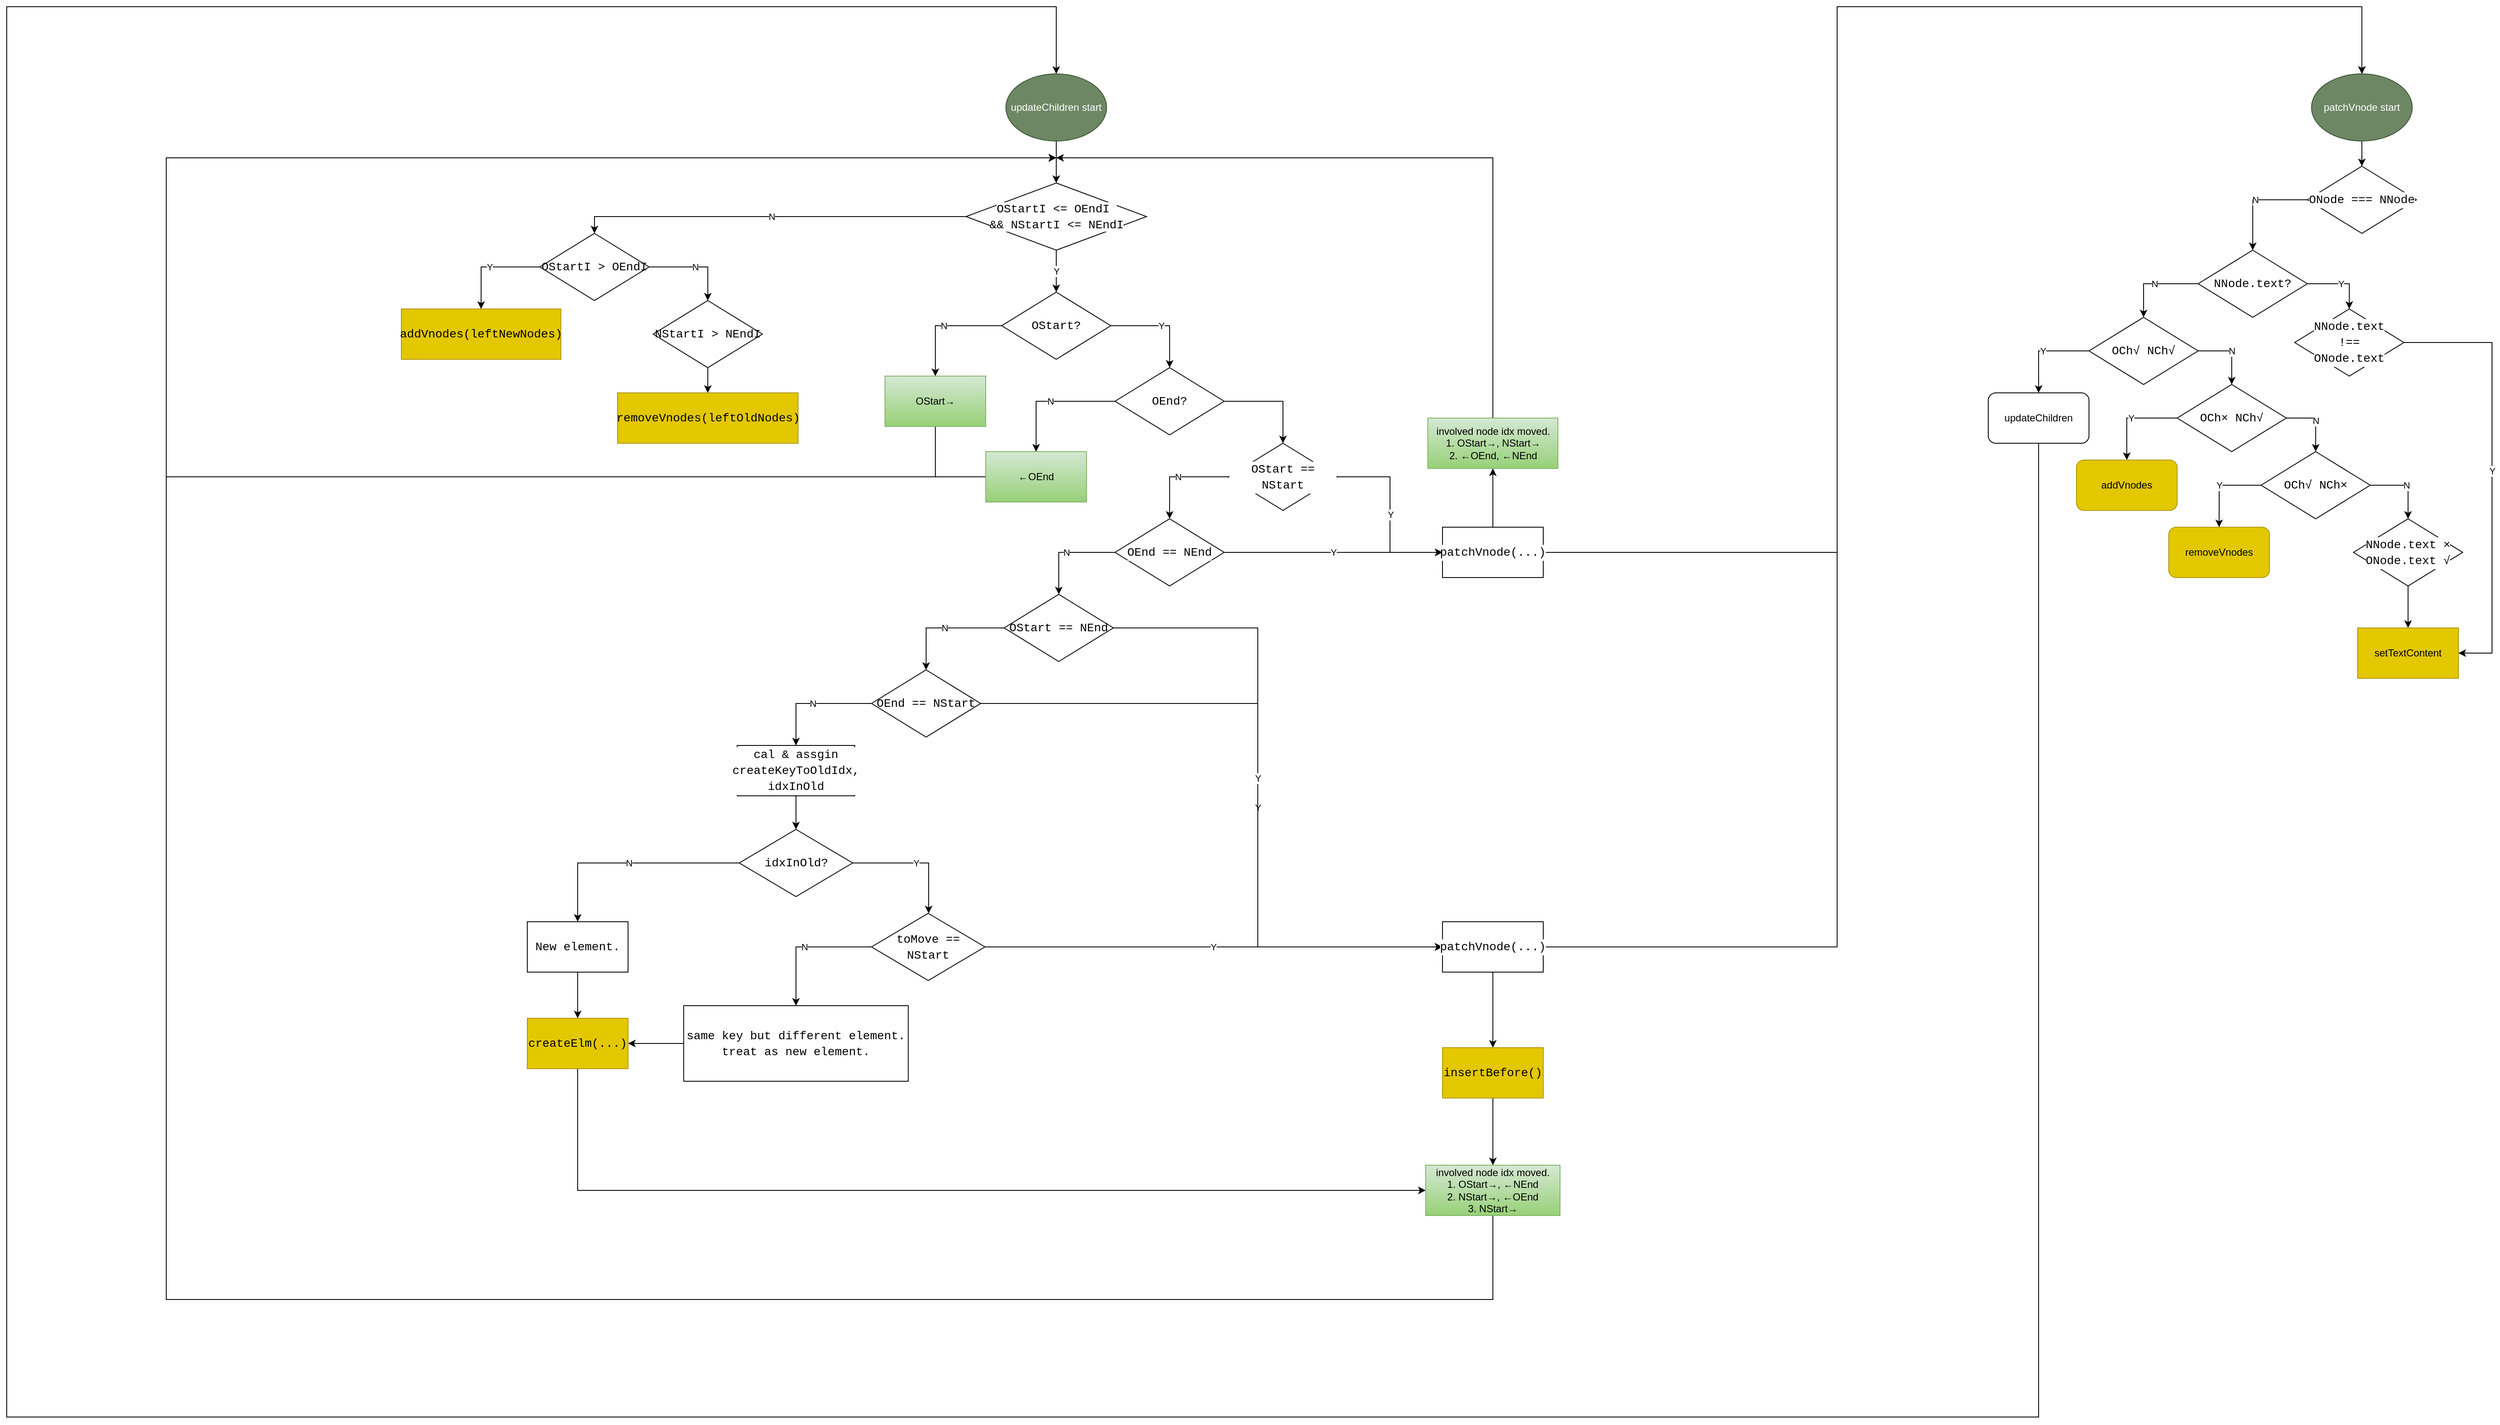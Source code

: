 <mxfile version="20.0.4" type="github" pages="3">
  <diagram id="C5RBs43oDa-KdzZeNtuy" name="Diff">
    <mxGraphModel dx="3546" dy="1178" grid="1" gridSize="10" guides="0" tooltips="1" connect="1" arrows="1" fold="1" page="1" pageScale="1" pageWidth="827" pageHeight="1169" math="0" shadow="0">
      <root>
        <mxCell id="WIyWlLk6GJQsqaUBKTNV-0" />
        <mxCell id="WIyWlLk6GJQsqaUBKTNV-1" parent="WIyWlLk6GJQsqaUBKTNV-0" />
        <mxCell id="gv2cUn-TJVEhlQLOBf1I-4" style="edgeStyle=orthogonalEdgeStyle;rounded=0;orthogonalLoop=1;jettySize=auto;html=1;entryX=0.5;entryY=0;entryDx=0;entryDy=0;fontColor=#000000;" parent="WIyWlLk6GJQsqaUBKTNV-1" source="gv2cUn-TJVEhlQLOBf1I-1" target="gv2cUn-TJVEhlQLOBf1I-3" edge="1">
          <mxGeometry relative="1" as="geometry" />
        </mxCell>
        <mxCell id="gv2cUn-TJVEhlQLOBf1I-1" value="updateChildren start" style="ellipse;whiteSpace=wrap;html=1;labelBorderColor=none;fillColor=#6d8764;strokeColor=#3A5431;fontColor=#ffffff;" parent="WIyWlLk6GJQsqaUBKTNV-1" vertex="1">
          <mxGeometry x="330" y="120" width="120" height="80" as="geometry" />
        </mxCell>
        <mxCell id="afDxlxrPL6SV1MimDMB3-63" value="N" style="edgeStyle=orthogonalEdgeStyle;rounded=0;orthogonalLoop=1;jettySize=auto;html=1;entryX=0.5;entryY=0;entryDx=0;entryDy=0;" parent="WIyWlLk6GJQsqaUBKTNV-1" source="gv2cUn-TJVEhlQLOBf1I-3" target="gv2cUn-TJVEhlQLOBf1I-115" edge="1">
          <mxGeometry relative="1" as="geometry" />
        </mxCell>
        <mxCell id="gv2cUn-TJVEhlQLOBf1I-3" value="&lt;div style=&quot;font-family: Consolas, &amp;quot;Courier New&amp;quot;, monospace; font-size: 14px; line-height: 19px;&quot;&gt;&lt;span style=&quot;background-color: rgb(255, 255, 255);&quot;&gt;OStartI &amp;lt;= OEndI&amp;nbsp;&lt;/span&gt;&lt;/div&gt;&lt;div style=&quot;font-family: Consolas, &amp;quot;Courier New&amp;quot;, monospace; font-size: 14px; line-height: 19px;&quot;&gt;&lt;span style=&quot;background-color: rgb(255, 255, 255);&quot;&gt;&amp;amp;&amp;amp; NStartI &amp;lt;= NEndI&lt;/span&gt;&lt;/div&gt;" style="rhombus;whiteSpace=wrap;html=1;" parent="WIyWlLk6GJQsqaUBKTNV-1" vertex="1">
          <mxGeometry x="282.5" y="250" width="215" height="80" as="geometry" />
        </mxCell>
        <mxCell id="gv2cUn-TJVEhlQLOBf1I-5" value="&lt;div style=&quot;font-family: Consolas, &amp;quot;Courier New&amp;quot;, monospace; font-size: 14px; line-height: 19px;&quot;&gt;&lt;span style=&quot;background-color: rgb(255, 255, 255);&quot;&gt;OStart?&lt;/span&gt;&lt;/div&gt;" style="rhombus;whiteSpace=wrap;html=1;labelBackgroundColor=#FFFFFF;fontColor=#000000;" parent="WIyWlLk6GJQsqaUBKTNV-1" vertex="1">
          <mxGeometry x="325" y="380" width="130" height="80" as="geometry" />
        </mxCell>
        <mxCell id="afDxlxrPL6SV1MimDMB3-74" style="edgeStyle=orthogonalEdgeStyle;rounded=0;orthogonalLoop=1;jettySize=auto;html=1;" parent="WIyWlLk6GJQsqaUBKTNV-1" source="gv2cUn-TJVEhlQLOBf1I-8" edge="1">
          <mxGeometry relative="1" as="geometry">
            <mxPoint x="390" y="220" as="targetPoint" />
            <Array as="points">
              <mxPoint x="246" y="600" />
              <mxPoint x="-670" y="600" />
              <mxPoint x="-670" y="220" />
            </Array>
          </mxGeometry>
        </mxCell>
        <mxCell id="gv2cUn-TJVEhlQLOBf1I-8" value="OStart→" style="whiteSpace=wrap;html=1;labelBackgroundColor=none;fillColor=#d5e8d4;gradientColor=#97d077;strokeColor=#82b366;" parent="WIyWlLk6GJQsqaUBKTNV-1" vertex="1">
          <mxGeometry x="186" y="480" width="120" height="60" as="geometry" />
        </mxCell>
        <mxCell id="gv2cUn-TJVEhlQLOBf1I-11" value="&lt;div style=&quot;font-family: Consolas, &amp;quot;Courier New&amp;quot;, monospace; font-size: 14px; line-height: 19px;&quot;&gt;&lt;span style=&quot;background-color: rgb(255, 255, 255);&quot;&gt;OEnd?&lt;/span&gt;&lt;/div&gt;" style="rhombus;whiteSpace=wrap;html=1;labelBackgroundColor=#FFFFFF;fontColor=#000000;" parent="WIyWlLk6GJQsqaUBKTNV-1" vertex="1">
          <mxGeometry x="460" y="470" width="130" height="80" as="geometry" />
        </mxCell>
        <mxCell id="gv2cUn-TJVEhlQLOBf1I-20" value="" style="endArrow=classic;html=1;rounded=0;fontColor=#000000;strokeColor=default;entryX=0.5;entryY=0;entryDx=0;entryDy=0;exitX=1;exitY=0.5;exitDx=0;exitDy=0;" parent="WIyWlLk6GJQsqaUBKTNV-1" source="gv2cUn-TJVEhlQLOBf1I-5" target="gv2cUn-TJVEhlQLOBf1I-11" edge="1">
          <mxGeometry relative="1" as="geometry">
            <mxPoint x="460" y="420" as="sourcePoint" />
            <mxPoint x="560" y="420" as="targetPoint" />
            <Array as="points">
              <mxPoint x="525" y="420" />
            </Array>
          </mxGeometry>
        </mxCell>
        <mxCell id="gv2cUn-TJVEhlQLOBf1I-21" value="Y" style="edgeLabel;resizable=0;html=1;align=center;verticalAlign=middle;labelBackgroundColor=#FFFFFF;fontColor=#000000;" parent="gv2cUn-TJVEhlQLOBf1I-20" connectable="0" vertex="1">
          <mxGeometry relative="1" as="geometry" />
        </mxCell>
        <mxCell id="gv2cUn-TJVEhlQLOBf1I-24" value="" style="endArrow=classic;html=1;rounded=0;fontColor=#000000;strokeColor=default;exitX=0;exitY=0.5;exitDx=0;exitDy=0;entryX=0.5;entryY=0;entryDx=0;entryDy=0;edgeStyle=orthogonalEdgeStyle;" parent="WIyWlLk6GJQsqaUBKTNV-1" source="gv2cUn-TJVEhlQLOBf1I-5" target="gv2cUn-TJVEhlQLOBf1I-8" edge="1">
          <mxGeometry relative="1" as="geometry">
            <mxPoint x="340" y="450" as="sourcePoint" />
            <mxPoint x="440" y="450" as="targetPoint" />
          </mxGeometry>
        </mxCell>
        <mxCell id="gv2cUn-TJVEhlQLOBf1I-25" value="N" style="edgeLabel;resizable=0;html=1;align=center;verticalAlign=middle;labelBackgroundColor=#FFFFFF;fontColor=#000000;" parent="gv2cUn-TJVEhlQLOBf1I-24" connectable="0" vertex="1">
          <mxGeometry relative="1" as="geometry" />
        </mxCell>
        <mxCell id="afDxlxrPL6SV1MimDMB3-75" style="edgeStyle=orthogonalEdgeStyle;rounded=0;orthogonalLoop=1;jettySize=auto;html=1;" parent="WIyWlLk6GJQsqaUBKTNV-1" source="gv2cUn-TJVEhlQLOBf1I-33" edge="1">
          <mxGeometry relative="1" as="geometry">
            <mxPoint x="390" y="220" as="targetPoint" />
            <Array as="points">
              <mxPoint x="-670" y="600" />
              <mxPoint x="-670" y="220" />
            </Array>
          </mxGeometry>
        </mxCell>
        <mxCell id="gv2cUn-TJVEhlQLOBf1I-33" value="←OEnd" style="whiteSpace=wrap;html=1;labelBackgroundColor=none;fillColor=#d5e8d4;gradientColor=#97d077;strokeColor=#82b366;" parent="WIyWlLk6GJQsqaUBKTNV-1" vertex="1">
          <mxGeometry x="306" y="570" width="120" height="60" as="geometry" />
        </mxCell>
        <mxCell id="gv2cUn-TJVEhlQLOBf1I-35" value="" style="endArrow=classic;html=1;rounded=0;fontColor=#000000;strokeColor=default;entryX=0.5;entryY=0;entryDx=0;entryDy=0;exitX=1;exitY=0.5;exitDx=0;exitDy=0;" parent="WIyWlLk6GJQsqaUBKTNV-1" source="gv2cUn-TJVEhlQLOBf1I-11" target="gv2cUn-TJVEhlQLOBf1I-39" edge="1">
          <mxGeometry relative="1" as="geometry">
            <mxPoint x="591" y="510" as="sourcePoint" />
            <mxPoint x="661" y="560" as="targetPoint" />
            <Array as="points">
              <mxPoint x="660" y="510" />
            </Array>
          </mxGeometry>
        </mxCell>
        <mxCell id="gv2cUn-TJVEhlQLOBf1I-37" value="" style="endArrow=classic;html=1;rounded=0;fontColor=#000000;strokeColor=default;exitX=0;exitY=0.5;exitDx=0;exitDy=0;entryX=0.5;entryY=0;entryDx=0;entryDy=0;" parent="WIyWlLk6GJQsqaUBKTNV-1" source="gv2cUn-TJVEhlQLOBf1I-11" target="gv2cUn-TJVEhlQLOBf1I-33" edge="1">
          <mxGeometry relative="1" as="geometry">
            <mxPoint x="461" y="510" as="sourcePoint" />
            <mxPoint x="576" y="540" as="targetPoint" />
            <Array as="points">
              <mxPoint x="366" y="510" />
            </Array>
          </mxGeometry>
        </mxCell>
        <mxCell id="gv2cUn-TJVEhlQLOBf1I-38" value="N" style="edgeLabel;resizable=0;html=1;align=center;verticalAlign=middle;labelBackgroundColor=#FFFFFF;fontColor=#000000;" parent="gv2cUn-TJVEhlQLOBf1I-37" connectable="0" vertex="1">
          <mxGeometry relative="1" as="geometry" />
        </mxCell>
        <mxCell id="afDxlxrPL6SV1MimDMB3-59" value="N" style="edgeStyle=orthogonalEdgeStyle;rounded=0;orthogonalLoop=1;jettySize=auto;html=1;entryX=0.5;entryY=0;entryDx=0;entryDy=0;" parent="WIyWlLk6GJQsqaUBKTNV-1" source="gv2cUn-TJVEhlQLOBf1I-39" target="gv2cUn-TJVEhlQLOBf1I-41" edge="1">
          <mxGeometry relative="1" as="geometry" />
        </mxCell>
        <mxCell id="afDxlxrPL6SV1MimDMB3-65" value="Y" style="edgeStyle=orthogonalEdgeStyle;rounded=0;orthogonalLoop=1;jettySize=auto;html=1;entryX=0;entryY=0.5;entryDx=0;entryDy=0;" parent="WIyWlLk6GJQsqaUBKTNV-1" source="gv2cUn-TJVEhlQLOBf1I-39" target="gv2cUn-TJVEhlQLOBf1I-40" edge="1">
          <mxGeometry relative="1" as="geometry" />
        </mxCell>
        <mxCell id="gv2cUn-TJVEhlQLOBf1I-39" value="&lt;div style=&quot;font-family: Consolas, &amp;quot;Courier New&amp;quot;, monospace; font-size: 14px; line-height: 19px;&quot;&gt;&lt;div style=&quot;line-height: 19px;&quot;&gt;&lt;span style=&quot;background-color: rgb(255, 255, 255);&quot;&gt;OStart == NStart&lt;/span&gt;&lt;/div&gt;&lt;/div&gt;" style="rhombus;whiteSpace=wrap;html=1;labelBackgroundColor=#FFFFFF;fontColor=#000000;" parent="WIyWlLk6GJQsqaUBKTNV-1" vertex="1">
          <mxGeometry x="595" y="560" width="130" height="80" as="geometry" />
        </mxCell>
        <mxCell id="gv2cUn-TJVEhlQLOBf1I-100" style="edgeStyle=orthogonalEdgeStyle;rounded=0;orthogonalLoop=1;jettySize=auto;html=1;fontColor=default;strokeColor=default;entryX=0.5;entryY=1;entryDx=0;entryDy=0;" parent="WIyWlLk6GJQsqaUBKTNV-1" source="gv2cUn-TJVEhlQLOBf1I-40" target="gv2cUn-TJVEhlQLOBf1I-101" edge="1">
          <mxGeometry relative="1" as="geometry">
            <mxPoint x="1044" y="770" as="targetPoint" />
          </mxGeometry>
        </mxCell>
        <mxCell id="afDxlxrPL6SV1MimDMB3-69" style="edgeStyle=orthogonalEdgeStyle;rounded=0;orthogonalLoop=1;jettySize=auto;html=1;entryX=0.5;entryY=0;entryDx=0;entryDy=0;" parent="WIyWlLk6GJQsqaUBKTNV-1" source="gv2cUn-TJVEhlQLOBf1I-40" target="gv2cUn-TJVEhlQLOBf1I-128" edge="1">
          <mxGeometry relative="1" as="geometry">
            <Array as="points">
              <mxPoint x="1320" y="690" />
              <mxPoint x="1320" y="40" />
              <mxPoint x="1945" y="40" />
            </Array>
          </mxGeometry>
        </mxCell>
        <mxCell id="gv2cUn-TJVEhlQLOBf1I-40" value="&lt;div style=&quot;font-family: Consolas, &amp;quot;Courier New&amp;quot;, monospace; font-size: 14px; line-height: 19px;&quot;&gt;&lt;span style=&quot;background-color: rgb(255, 255, 255);&quot;&gt;patchVnode(...)&lt;/span&gt;&lt;/div&gt;" style="whiteSpace=wrap;html=1;fontColor=#000000;labelBackgroundColor=#FFFFFF;" parent="WIyWlLk6GJQsqaUBKTNV-1" vertex="1">
          <mxGeometry x="850" y="660" width="120" height="60" as="geometry" />
        </mxCell>
        <mxCell id="afDxlxrPL6SV1MimDMB3-60" value="N" style="edgeStyle=orthogonalEdgeStyle;rounded=0;orthogonalLoop=1;jettySize=auto;html=1;entryX=0.5;entryY=0;entryDx=0;entryDy=0;" parent="WIyWlLk6GJQsqaUBKTNV-1" source="gv2cUn-TJVEhlQLOBf1I-41" target="gv2cUn-TJVEhlQLOBf1I-53" edge="1">
          <mxGeometry relative="1" as="geometry" />
        </mxCell>
        <mxCell id="afDxlxrPL6SV1MimDMB3-64" value="Y" style="edgeStyle=orthogonalEdgeStyle;rounded=0;orthogonalLoop=1;jettySize=auto;html=1;entryX=0;entryY=0.5;entryDx=0;entryDy=0;" parent="WIyWlLk6GJQsqaUBKTNV-1" source="gv2cUn-TJVEhlQLOBf1I-41" target="gv2cUn-TJVEhlQLOBf1I-40" edge="1">
          <mxGeometry relative="1" as="geometry" />
        </mxCell>
        <mxCell id="gv2cUn-TJVEhlQLOBf1I-41" value="&lt;div style=&quot;font-family: Consolas, &amp;quot;Courier New&amp;quot;, monospace; font-size: 14px; line-height: 19px;&quot;&gt;&lt;div style=&quot;color: rgb(212, 212, 212); line-height: 19px;&quot;&gt;&lt;span style=&quot;color: rgb(0, 0, 0); background-color: rgb(255, 255, 255);&quot;&gt;OEnd == NEnd&lt;/span&gt;&lt;br&gt;&lt;/div&gt;&lt;/div&gt;" style="rhombus;whiteSpace=wrap;html=1;labelBackgroundColor=#FFFFFF;fontColor=#000000;" parent="WIyWlLk6GJQsqaUBKTNV-1" vertex="1">
          <mxGeometry x="460" y="650" width="130" height="80" as="geometry" />
        </mxCell>
        <mxCell id="afDxlxrPL6SV1MimDMB3-61" value="N" style="edgeStyle=orthogonalEdgeStyle;rounded=0;orthogonalLoop=1;jettySize=auto;html=1;exitX=0;exitY=0.5;exitDx=0;exitDy=0;entryX=0.5;entryY=0;entryDx=0;entryDy=0;" parent="WIyWlLk6GJQsqaUBKTNV-1" source="gv2cUn-TJVEhlQLOBf1I-53" target="gv2cUn-TJVEhlQLOBf1I-55" edge="1">
          <mxGeometry relative="1" as="geometry" />
        </mxCell>
        <mxCell id="afDxlxrPL6SV1MimDMB3-81" value="Y" style="edgeStyle=orthogonalEdgeStyle;rounded=0;orthogonalLoop=1;jettySize=auto;html=1;entryX=0;entryY=0.5;entryDx=0;entryDy=0;" parent="WIyWlLk6GJQsqaUBKTNV-1" source="gv2cUn-TJVEhlQLOBf1I-53" target="afDxlxrPL6SV1MimDMB3-40" edge="1">
          <mxGeometry relative="1" as="geometry">
            <Array as="points">
              <mxPoint x="630" y="780" />
              <mxPoint x="630" y="1160" />
            </Array>
          </mxGeometry>
        </mxCell>
        <mxCell id="gv2cUn-TJVEhlQLOBf1I-53" value="&lt;div style=&quot;font-family: Consolas, &amp;quot;Courier New&amp;quot;, monospace; font-size: 14px; line-height: 19px;&quot;&gt;&lt;div style=&quot;line-height: 19px;&quot;&gt;&lt;font&gt;O&lt;/font&gt;&lt;span style=&quot;&quot;&gt;Start&lt;/span&gt;&lt;font&gt;&amp;nbsp;==&amp;nbsp;&lt;/font&gt;&lt;span style=&quot;&quot;&gt;NEnd&lt;/span&gt;&lt;/div&gt;&lt;/div&gt;" style="rhombus;whiteSpace=wrap;html=1;labelBackgroundColor=none;fontColor=default;flipH=0;flipV=1;" parent="WIyWlLk6GJQsqaUBKTNV-1" vertex="1">
          <mxGeometry x="328" y="740" width="130" height="80" as="geometry" />
        </mxCell>
        <mxCell id="afDxlxrPL6SV1MimDMB3-62" value="N" style="edgeStyle=orthogonalEdgeStyle;rounded=0;orthogonalLoop=1;jettySize=auto;html=1;entryX=0.5;entryY=0;entryDx=0;entryDy=0;" parent="WIyWlLk6GJQsqaUBKTNV-1" source="gv2cUn-TJVEhlQLOBf1I-55" target="gv2cUn-TJVEhlQLOBf1I-66" edge="1">
          <mxGeometry relative="1" as="geometry" />
        </mxCell>
        <mxCell id="afDxlxrPL6SV1MimDMB3-66" value="Y" style="edgeStyle=orthogonalEdgeStyle;rounded=0;orthogonalLoop=1;jettySize=auto;html=1;entryX=0;entryY=0.5;entryDx=0;entryDy=0;" parent="WIyWlLk6GJQsqaUBKTNV-1" target="afDxlxrPL6SV1MimDMB3-40" edge="1">
          <mxGeometry relative="1" as="geometry">
            <mxPoint x="298.935" y="870.04" as="sourcePoint" />
            <mxPoint x="599" y="1290" as="targetPoint" />
            <Array as="points">
              <mxPoint x="630" y="870" />
              <mxPoint x="630" y="1160" />
            </Array>
          </mxGeometry>
        </mxCell>
        <mxCell id="gv2cUn-TJVEhlQLOBf1I-55" value="&lt;div style=&quot;font-family: Consolas, &amp;quot;Courier New&amp;quot;, monospace; font-size: 14px; line-height: 19px;&quot;&gt;&lt;div style=&quot;line-height: 19px;&quot;&gt;&lt;font&gt;O&lt;/font&gt;&lt;span style=&quot;&quot;&gt;End ==&lt;/span&gt;&lt;font&gt;&amp;nbsp;&lt;/font&gt;&lt;span style=&quot;&quot;&gt;NStart&lt;/span&gt;&lt;/div&gt;&lt;/div&gt;" style="rhombus;whiteSpace=wrap;html=1;labelBackgroundColor=none;fontColor=default;" parent="WIyWlLk6GJQsqaUBKTNV-1" vertex="1">
          <mxGeometry x="170" y="830" width="130" height="80" as="geometry" />
        </mxCell>
        <mxCell id="gv2cUn-TJVEhlQLOBf1I-70" style="edgeStyle=orthogonalEdgeStyle;rounded=0;orthogonalLoop=1;jettySize=auto;html=1;entryX=0.5;entryY=0;entryDx=0;entryDy=0;fontColor=default;strokeColor=default;" parent="WIyWlLk6GJQsqaUBKTNV-1" source="gv2cUn-TJVEhlQLOBf1I-66" target="gv2cUn-TJVEhlQLOBf1I-69" edge="1">
          <mxGeometry relative="1" as="geometry" />
        </mxCell>
        <mxCell id="gv2cUn-TJVEhlQLOBf1I-66" value="&lt;div style=&quot;font-family: Consolas, &amp;quot;Courier New&amp;quot;, monospace; font-size: 14px; line-height: 19px;&quot;&gt;cal &amp;amp; assgin&lt;/div&gt;&lt;div style=&quot;font-family: Consolas, &amp;quot;Courier New&amp;quot;, monospace; font-size: 14px; line-height: 19px;&quot;&gt;&lt;span style=&quot;&quot;&gt;createKeyToOldIdx,&lt;/span&gt;&lt;/div&gt;&lt;div style=&quot;font-family: Consolas, &amp;quot;Courier New&amp;quot;, monospace; font-size: 14px; line-height: 19px;&quot;&gt;idxInOld&lt;/div&gt;" style="rounded=0;whiteSpace=wrap;html=1;labelBackgroundColor=default;fontColor=default;" parent="WIyWlLk6GJQsqaUBKTNV-1" vertex="1">
          <mxGeometry x="10" y="920" width="140" height="60" as="geometry" />
        </mxCell>
        <mxCell id="gv2cUn-TJVEhlQLOBf1I-69" value="&lt;div style=&quot;font-family: Consolas, &amp;quot;Courier New&amp;quot;, monospace; font-size: 14px; line-height: 19px;&quot;&gt;&lt;div style=&quot;line-height: 19px;&quot;&gt;&lt;div style=&quot;line-height: 19px;&quot;&gt;&lt;span style=&quot;&quot;&gt;idxInOld&lt;/span&gt;&lt;span style=&quot;&quot;&gt;?&lt;/span&gt;&lt;/div&gt;&lt;/div&gt;&lt;/div&gt;" style="rhombus;whiteSpace=wrap;html=1;labelBackgroundColor=none;fontColor=default;" parent="WIyWlLk6GJQsqaUBKTNV-1" vertex="1">
          <mxGeometry x="12.5" y="1020" width="135" height="80" as="geometry" />
        </mxCell>
        <mxCell id="gv2cUn-TJVEhlQLOBf1I-81" value="" style="endArrow=classic;html=1;rounded=0;fontColor=#000000;strokeColor=default;entryX=0.5;entryY=0;entryDx=0;entryDy=0;exitX=1;exitY=0.5;exitDx=0;exitDy=0;edgeStyle=orthogonalEdgeStyle;" parent="WIyWlLk6GJQsqaUBKTNV-1" source="gv2cUn-TJVEhlQLOBf1I-69" target="gv2cUn-TJVEhlQLOBf1I-87" edge="1">
          <mxGeometry relative="1" as="geometry">
            <mxPoint x="150" y="1060" as="sourcePoint" />
            <mxPoint x="240" y="1120" as="targetPoint" />
            <Array as="points">
              <mxPoint x="238" y="1060" />
              <mxPoint x="238" y="1120" />
            </Array>
          </mxGeometry>
        </mxCell>
        <mxCell id="gv2cUn-TJVEhlQLOBf1I-82" value="Y" style="edgeLabel;resizable=0;html=1;align=center;verticalAlign=middle;labelBackgroundColor=#FFFFFF;fontColor=#000000;" parent="gv2cUn-TJVEhlQLOBf1I-81" connectable="0" vertex="1">
          <mxGeometry relative="1" as="geometry" />
        </mxCell>
        <mxCell id="gv2cUn-TJVEhlQLOBf1I-83" value="" style="endArrow=classic;html=1;rounded=0;fontColor=#000000;strokeColor=default;edgeStyle=orthogonalEdgeStyle;exitX=0;exitY=0.5;exitDx=0;exitDy=0;entryX=0.5;entryY=0;entryDx=0;entryDy=0;" parent="WIyWlLk6GJQsqaUBKTNV-1" source="gv2cUn-TJVEhlQLOBf1I-69" target="gv2cUn-TJVEhlQLOBf1I-85" edge="1">
          <mxGeometry relative="1" as="geometry">
            <mxPoint x="10" y="1060" as="sourcePoint" />
            <mxPoint x="-80" y="1120" as="targetPoint" />
          </mxGeometry>
        </mxCell>
        <mxCell id="gv2cUn-TJVEhlQLOBf1I-84" value="N" style="edgeLabel;resizable=0;html=1;align=center;verticalAlign=middle;labelBackgroundColor=#FFFFFF;fontColor=#000000;" parent="gv2cUn-TJVEhlQLOBf1I-83" connectable="0" vertex="1">
          <mxGeometry relative="1" as="geometry" />
        </mxCell>
        <mxCell id="gv2cUn-TJVEhlQLOBf1I-97" style="edgeStyle=orthogonalEdgeStyle;rounded=0;orthogonalLoop=1;jettySize=auto;html=1;entryX=0.5;entryY=0;entryDx=0;entryDy=0;fontColor=default;strokeColor=default;" parent="WIyWlLk6GJQsqaUBKTNV-1" source="gv2cUn-TJVEhlQLOBf1I-85" target="gv2cUn-TJVEhlQLOBf1I-96" edge="1">
          <mxGeometry relative="1" as="geometry" />
        </mxCell>
        <mxCell id="gv2cUn-TJVEhlQLOBf1I-85" value="&lt;div style=&quot;font-family: Consolas, &amp;quot;Courier New&amp;quot;, monospace; font-size: 14px; line-height: 19px;&quot;&gt;&lt;span style=&quot;&quot;&gt;New element.&lt;/span&gt;&lt;/div&gt;" style="rounded=0;whiteSpace=wrap;html=1;labelBackgroundColor=none;fontColor=default;" parent="WIyWlLk6GJQsqaUBKTNV-1" vertex="1">
          <mxGeometry x="-240" y="1130" width="120" height="60" as="geometry" />
        </mxCell>
        <mxCell id="afDxlxrPL6SV1MimDMB3-43" value="Y" style="edgeStyle=orthogonalEdgeStyle;rounded=0;orthogonalLoop=1;jettySize=auto;html=1;entryX=0;entryY=0.5;entryDx=0;entryDy=0;" parent="WIyWlLk6GJQsqaUBKTNV-1" target="afDxlxrPL6SV1MimDMB3-40" edge="1">
          <mxGeometry relative="1" as="geometry">
            <mxPoint x="304" y="1160" as="sourcePoint" />
            <mxPoint x="599" y="1290" as="targetPoint" />
            <Array as="points">
              <mxPoint x="730" y="1160" />
              <mxPoint x="730" y="1160" />
            </Array>
          </mxGeometry>
        </mxCell>
        <mxCell id="gv2cUn-TJVEhlQLOBf1I-87" value="&lt;div style=&quot;font-family: Consolas, &amp;quot;Courier New&amp;quot;, monospace; font-size: 14px; line-height: 19px;&quot;&gt;&lt;div style=&quot;line-height: 19px;&quot;&gt;&lt;div style=&quot;line-height: 19px;&quot;&gt;toMove == NStart&lt;/div&gt;&lt;/div&gt;&lt;/div&gt;" style="rhombus;whiteSpace=wrap;html=1;labelBackgroundColor=none;fontColor=default;" parent="WIyWlLk6GJQsqaUBKTNV-1" vertex="1">
          <mxGeometry x="170" y="1120" width="135" height="80" as="geometry" />
        </mxCell>
        <mxCell id="gv2cUn-TJVEhlQLOBf1I-93" value="" style="endArrow=classic;html=1;rounded=0;fontColor=#000000;strokeColor=default;edgeStyle=orthogonalEdgeStyle;exitX=0;exitY=0.5;exitDx=0;exitDy=0;entryX=0.5;entryY=0;entryDx=0;entryDy=0;" parent="WIyWlLk6GJQsqaUBKTNV-1" source="gv2cUn-TJVEhlQLOBf1I-87" target="gv2cUn-TJVEhlQLOBf1I-95" edge="1">
          <mxGeometry relative="1" as="geometry">
            <mxPoint x="162.5" y="1159.05" as="sourcePoint" />
            <mxPoint x="70" y="1229.05" as="targetPoint" />
          </mxGeometry>
        </mxCell>
        <mxCell id="gv2cUn-TJVEhlQLOBf1I-94" value="N" style="edgeLabel;resizable=0;html=1;align=center;verticalAlign=middle;labelBackgroundColor=#FFFFFF;fontColor=#000000;" parent="gv2cUn-TJVEhlQLOBf1I-93" connectable="0" vertex="1">
          <mxGeometry relative="1" as="geometry" />
        </mxCell>
        <mxCell id="gv2cUn-TJVEhlQLOBf1I-98" style="edgeStyle=orthogonalEdgeStyle;rounded=0;orthogonalLoop=1;jettySize=auto;html=1;entryX=1;entryY=0.5;entryDx=0;entryDy=0;fontColor=default;strokeColor=default;" parent="WIyWlLk6GJQsqaUBKTNV-1" source="gv2cUn-TJVEhlQLOBf1I-95" target="gv2cUn-TJVEhlQLOBf1I-96" edge="1">
          <mxGeometry relative="1" as="geometry" />
        </mxCell>
        <mxCell id="gv2cUn-TJVEhlQLOBf1I-95" value="&lt;div style=&quot;font-family: Consolas, &amp;quot;Courier New&amp;quot;, monospace; font-size: 14px; line-height: 19px;&quot;&gt;&lt;span style=&quot;&quot;&gt;same key but different element. treat as new element.&lt;/span&gt;&lt;/div&gt;" style="rounded=0;whiteSpace=wrap;html=1;labelBackgroundColor=default;fontColor=default;" parent="WIyWlLk6GJQsqaUBKTNV-1" vertex="1">
          <mxGeometry x="-53.75" y="1230" width="267.5" height="90" as="geometry" />
        </mxCell>
        <mxCell id="afDxlxrPL6SV1MimDMB3-71" style="edgeStyle=orthogonalEdgeStyle;rounded=0;orthogonalLoop=1;jettySize=auto;html=1;entryX=0;entryY=0.5;entryDx=0;entryDy=0;" parent="WIyWlLk6GJQsqaUBKTNV-1" source="gv2cUn-TJVEhlQLOBf1I-96" target="afDxlxrPL6SV1MimDMB3-46" edge="1">
          <mxGeometry relative="1" as="geometry">
            <mxPoint x="80" y="1510" as="targetPoint" />
            <Array as="points">
              <mxPoint x="-180" y="1450" />
            </Array>
          </mxGeometry>
        </mxCell>
        <mxCell id="gv2cUn-TJVEhlQLOBf1I-96" value="&lt;span style=&quot;font-family: Consolas, &amp;quot;Courier New&amp;quot;, monospace; font-size: 14px;&quot;&gt;createElm(...)&lt;/span&gt;" style="rounded=0;whiteSpace=wrap;html=1;labelBackgroundColor=none;fontColor=#000000;fillColor=#e3c800;strokeColor=#B09500;" parent="WIyWlLk6GJQsqaUBKTNV-1" vertex="1">
          <mxGeometry x="-240" y="1245" width="120" height="60" as="geometry" />
        </mxCell>
        <mxCell id="afDxlxrPL6SV1MimDMB3-76" style="edgeStyle=orthogonalEdgeStyle;rounded=0;orthogonalLoop=1;jettySize=auto;html=1;" parent="WIyWlLk6GJQsqaUBKTNV-1" source="gv2cUn-TJVEhlQLOBf1I-101" edge="1">
          <mxGeometry relative="1" as="geometry">
            <mxPoint x="390" y="220" as="targetPoint" />
            <Array as="points">
              <mxPoint x="910" y="220" />
            </Array>
          </mxGeometry>
        </mxCell>
        <mxCell id="gv2cUn-TJVEhlQLOBf1I-101" value="involved node idx moved.&lt;br&gt;1. OStart→, NStart→&lt;br&gt;2. ←OEnd, ←NEnd" style="rounded=0;whiteSpace=wrap;html=1;labelBackgroundColor=none;fillColor=#d5e8d4;gradientColor=#97d077;strokeColor=#82b366;" parent="WIyWlLk6GJQsqaUBKTNV-1" vertex="1">
          <mxGeometry x="832.5" y="530" width="155" height="60" as="geometry" />
        </mxCell>
        <mxCell id="gv2cUn-TJVEhlQLOBf1I-110" value="" style="endArrow=classic;html=1;rounded=0;fontColor=#000000;strokeColor=default;entryX=0.5;entryY=0;entryDx=0;entryDy=0;exitX=0.5;exitY=1;exitDx=0;exitDy=0;edgeStyle=orthogonalEdgeStyle;" parent="WIyWlLk6GJQsqaUBKTNV-1" source="gv2cUn-TJVEhlQLOBf1I-3" target="gv2cUn-TJVEhlQLOBf1I-5" edge="1">
          <mxGeometry relative="1" as="geometry">
            <mxPoint x="440" y="340.0" as="sourcePoint" />
            <mxPoint x="510" y="390.0" as="targetPoint" />
          </mxGeometry>
        </mxCell>
        <mxCell id="gv2cUn-TJVEhlQLOBf1I-111" value="Y" style="edgeLabel;resizable=0;html=1;align=center;verticalAlign=middle;labelBackgroundColor=#FFFFFF;fontColor=#000000;" parent="gv2cUn-TJVEhlQLOBf1I-110" connectable="0" vertex="1">
          <mxGeometry relative="1" as="geometry" />
        </mxCell>
        <mxCell id="gv2cUn-TJVEhlQLOBf1I-115" value="&lt;div style=&quot;font-family: Consolas, &amp;quot;Courier New&amp;quot;, monospace; font-size: 14px; line-height: 19px;&quot;&gt;&lt;div style=&quot;line-height: 19px;&quot;&gt;&lt;span style=&quot;&quot;&gt;OStartI&lt;/span&gt;&amp;nbsp;&amp;gt; O&lt;span style=&quot;&quot;&gt;EndI&lt;/span&gt;&lt;/div&gt;&lt;/div&gt;" style="rhombus;whiteSpace=wrap;html=1;labelBackgroundColor=none;fontColor=default;" parent="WIyWlLk6GJQsqaUBKTNV-1" vertex="1">
          <mxGeometry x="-225" y="310" width="130" height="80" as="geometry" />
        </mxCell>
        <mxCell id="gv2cUn-TJVEhlQLOBf1I-124" style="edgeStyle=orthogonalEdgeStyle;rounded=0;orthogonalLoop=1;jettySize=auto;html=1;entryX=0.5;entryY=0;entryDx=0;entryDy=0;fontColor=default;strokeColor=default;" parent="WIyWlLk6GJQsqaUBKTNV-1" source="gv2cUn-TJVEhlQLOBf1I-116" target="gv2cUn-TJVEhlQLOBf1I-123" edge="1">
          <mxGeometry relative="1" as="geometry" />
        </mxCell>
        <mxCell id="gv2cUn-TJVEhlQLOBf1I-116" value="&lt;div style=&quot;font-family: Consolas, &amp;quot;Courier New&amp;quot;, monospace; font-size: 14px; line-height: 19px;&quot;&gt;&lt;div style=&quot;line-height: 19px;&quot;&gt;&lt;span style=&quot;&quot;&gt;NStartI&lt;/span&gt;&amp;nbsp;&amp;gt; N&lt;span style=&quot;&quot;&gt;EndI&lt;/span&gt;&lt;/div&gt;&lt;/div&gt;" style="rhombus;whiteSpace=wrap;html=1;labelBackgroundColor=none;fontColor=default;" parent="WIyWlLk6GJQsqaUBKTNV-1" vertex="1">
          <mxGeometry x="-90" y="390" width="130" height="80" as="geometry" />
        </mxCell>
        <mxCell id="gv2cUn-TJVEhlQLOBf1I-117" value="&lt;div style=&quot;font-family: Consolas, &amp;quot;Courier New&amp;quot;, monospace; font-size: 14px; line-height: 19px;&quot;&gt;&lt;span style=&quot;&quot;&gt;addVnodes(leftNewNodes)&lt;/span&gt;&lt;/div&gt;" style="whiteSpace=wrap;html=1;fontColor=#000000;labelBackgroundColor=none;fillColor=#e3c800;strokeColor=#B09500;" parent="WIyWlLk6GJQsqaUBKTNV-1" vertex="1">
          <mxGeometry x="-390" y="400" width="190" height="60" as="geometry" />
        </mxCell>
        <mxCell id="gv2cUn-TJVEhlQLOBf1I-119" value="" style="endArrow=classic;html=1;rounded=0;fontColor=#000000;strokeColor=default;exitX=0;exitY=0.5;exitDx=0;exitDy=0;entryX=0.5;entryY=0;entryDx=0;entryDy=0;edgeStyle=orthogonalEdgeStyle;" parent="WIyWlLk6GJQsqaUBKTNV-1" source="gv2cUn-TJVEhlQLOBf1I-115" target="gv2cUn-TJVEhlQLOBf1I-117" edge="1">
          <mxGeometry relative="1" as="geometry">
            <mxPoint x="-235" y="340" as="sourcePoint" />
            <mxPoint x="-330" y="400" as="targetPoint" />
          </mxGeometry>
        </mxCell>
        <mxCell id="gv2cUn-TJVEhlQLOBf1I-120" value="Y" style="edgeLabel;resizable=0;html=1;align=center;verticalAlign=middle;labelBackgroundColor=#FFFFFF;fontColor=#000000;" parent="gv2cUn-TJVEhlQLOBf1I-119" connectable="0" vertex="1">
          <mxGeometry relative="1" as="geometry" />
        </mxCell>
        <mxCell id="gv2cUn-TJVEhlQLOBf1I-121" value="" style="endArrow=classic;html=1;rounded=0;fontColor=#000000;strokeColor=default;entryX=0.5;entryY=0;entryDx=0;entryDy=0;exitX=1;exitY=0.5;exitDx=0;exitDy=0;edgeStyle=orthogonalEdgeStyle;" parent="WIyWlLk6GJQsqaUBKTNV-1" source="gv2cUn-TJVEhlQLOBf1I-115" target="gv2cUn-TJVEhlQLOBf1I-116" edge="1">
          <mxGeometry relative="1" as="geometry">
            <mxPoint x="-65" y="340" as="sourcePoint" />
            <mxPoint x="5" y="390" as="targetPoint" />
          </mxGeometry>
        </mxCell>
        <mxCell id="gv2cUn-TJVEhlQLOBf1I-122" value="N" style="edgeLabel;resizable=0;html=1;align=center;verticalAlign=middle;labelBackgroundColor=#FFFFFF;fontColor=#000000;" parent="gv2cUn-TJVEhlQLOBf1I-121" connectable="0" vertex="1">
          <mxGeometry relative="1" as="geometry" />
        </mxCell>
        <mxCell id="gv2cUn-TJVEhlQLOBf1I-123" value="&lt;div style=&quot;font-family: Consolas, &amp;quot;Courier New&amp;quot;, monospace; font-size: 14px; line-height: 19px;&quot;&gt;&lt;span style=&quot;&quot;&gt;removeVnodes(leftOldNodes)&lt;/span&gt;&lt;/div&gt;" style="whiteSpace=wrap;html=1;fontColor=#000000;labelBackgroundColor=none;fillColor=#e3c800;strokeColor=#B09500;" parent="WIyWlLk6GJQsqaUBKTNV-1" vertex="1">
          <mxGeometry x="-132.5" y="500" width="215" height="60" as="geometry" />
        </mxCell>
        <mxCell id="afDxlxrPL6SV1MimDMB3-68" style="edgeStyle=orthogonalEdgeStyle;rounded=0;orthogonalLoop=1;jettySize=auto;html=1;exitX=0.5;exitY=1;exitDx=0;exitDy=0;entryX=0.5;entryY=0;entryDx=0;entryDy=0;" parent="WIyWlLk6GJQsqaUBKTNV-1" source="gv2cUn-TJVEhlQLOBf1I-128" target="afDxlxrPL6SV1MimDMB3-2" edge="1">
          <mxGeometry relative="1" as="geometry" />
        </mxCell>
        <mxCell id="gv2cUn-TJVEhlQLOBf1I-128" value="patchVnode start" style="ellipse;whiteSpace=wrap;html=1;labelBackgroundColor=none;labelBorderColor=none;fontColor=#ffffff;fillColor=#6d8764;strokeColor=#3A5431;" parent="WIyWlLk6GJQsqaUBKTNV-1" vertex="1">
          <mxGeometry x="1885" y="120" width="120" height="80" as="geometry" />
        </mxCell>
        <mxCell id="afDxlxrPL6SV1MimDMB3-6" value="N" style="edgeStyle=orthogonalEdgeStyle;rounded=0;orthogonalLoop=1;jettySize=auto;html=1;entryX=0.5;entryY=0;entryDx=0;entryDy=0;" parent="WIyWlLk6GJQsqaUBKTNV-1" source="afDxlxrPL6SV1MimDMB3-2" target="afDxlxrPL6SV1MimDMB3-4" edge="1">
          <mxGeometry relative="1" as="geometry">
            <Array as="points">
              <mxPoint x="1815" y="270" />
            </Array>
          </mxGeometry>
        </mxCell>
        <mxCell id="afDxlxrPL6SV1MimDMB3-2" value="&lt;div style=&quot;font-family: Consolas, &amp;quot;Courier New&amp;quot;, monospace; font-size: 14px; line-height: 19px;&quot;&gt;&lt;span style=&quot;background-color: rgb(255, 255, 255);&quot;&gt;ONode === NNode&lt;/span&gt;&lt;/div&gt;" style="rhombus;whiteSpace=wrap;html=1;labelBackgroundColor=#FFFFFF;fontColor=#000000;" parent="WIyWlLk6GJQsqaUBKTNV-1" vertex="1">
          <mxGeometry x="1880" y="230" width="130" height="80" as="geometry" />
        </mxCell>
        <mxCell id="afDxlxrPL6SV1MimDMB3-10" value="N" style="edgeStyle=orthogonalEdgeStyle;rounded=0;orthogonalLoop=1;jettySize=auto;html=1;entryX=0.5;entryY=0;entryDx=0;entryDy=0;" parent="WIyWlLk6GJQsqaUBKTNV-1" source="afDxlxrPL6SV1MimDMB3-4" target="afDxlxrPL6SV1MimDMB3-9" edge="1">
          <mxGeometry relative="1" as="geometry">
            <Array as="points">
              <mxPoint x="1685" y="370" />
            </Array>
          </mxGeometry>
        </mxCell>
        <mxCell id="afDxlxrPL6SV1MimDMB3-27" value="Y" style="edgeStyle=orthogonalEdgeStyle;rounded=0;orthogonalLoop=1;jettySize=auto;html=1;entryX=0.5;entryY=0;entryDx=0;entryDy=0;" parent="WIyWlLk6GJQsqaUBKTNV-1" source="afDxlxrPL6SV1MimDMB3-4" target="afDxlxrPL6SV1MimDMB3-26" edge="1">
          <mxGeometry relative="1" as="geometry">
            <Array as="points">
              <mxPoint x="1930" y="370" />
            </Array>
          </mxGeometry>
        </mxCell>
        <mxCell id="afDxlxrPL6SV1MimDMB3-4" value="&lt;div style=&quot;font-family: Consolas, &amp;quot;Courier New&amp;quot;, monospace; font-size: 14px; line-height: 19px;&quot;&gt;&lt;span style=&quot;background-color: rgb(255, 255, 255);&quot;&gt;NNode.text?&lt;/span&gt;&lt;/div&gt;" style="rhombus;whiteSpace=wrap;html=1;labelBackgroundColor=#FFFFFF;fontColor=#000000;" parent="WIyWlLk6GJQsqaUBKTNV-1" vertex="1">
          <mxGeometry x="1750" y="330" width="130" height="80" as="geometry" />
        </mxCell>
        <mxCell id="afDxlxrPL6SV1MimDMB3-14" value="Y" style="edgeStyle=orthogonalEdgeStyle;rounded=0;orthogonalLoop=1;jettySize=auto;html=1;entryX=0.5;entryY=0;entryDx=0;entryDy=0;" parent="WIyWlLk6GJQsqaUBKTNV-1" source="afDxlxrPL6SV1MimDMB3-9" target="afDxlxrPL6SV1MimDMB3-12" edge="1">
          <mxGeometry relative="1" as="geometry">
            <Array as="points">
              <mxPoint x="1560" y="450" />
            </Array>
          </mxGeometry>
        </mxCell>
        <mxCell id="afDxlxrPL6SV1MimDMB3-16" value="N" style="edgeStyle=orthogonalEdgeStyle;rounded=0;orthogonalLoop=1;jettySize=auto;html=1;exitX=1;exitY=0.5;exitDx=0;exitDy=0;" parent="WIyWlLk6GJQsqaUBKTNV-1" source="afDxlxrPL6SV1MimDMB3-9" target="afDxlxrPL6SV1MimDMB3-15" edge="1">
          <mxGeometry relative="1" as="geometry" />
        </mxCell>
        <mxCell id="afDxlxrPL6SV1MimDMB3-9" value="&lt;div style=&quot;font-family: Consolas, &amp;quot;Courier New&amp;quot;, monospace; font-size: 14px; line-height: 19px;&quot;&gt;OCh√ NCh√&lt;/div&gt;" style="rhombus;whiteSpace=wrap;html=1;labelBackgroundColor=#FFFFFF;fontColor=#000000;" parent="WIyWlLk6GJQsqaUBKTNV-1" vertex="1">
          <mxGeometry x="1620" y="410" width="130" height="80" as="geometry" />
        </mxCell>
        <mxCell id="afDxlxrPL6SV1MimDMB3-83" style="edgeStyle=orthogonalEdgeStyle;rounded=0;orthogonalLoop=1;jettySize=auto;html=1;entryX=0.5;entryY=0;entryDx=0;entryDy=0;" parent="WIyWlLk6GJQsqaUBKTNV-1" source="afDxlxrPL6SV1MimDMB3-12" target="gv2cUn-TJVEhlQLOBf1I-1" edge="1">
          <mxGeometry relative="1" as="geometry">
            <Array as="points">
              <mxPoint x="1560" y="1720" />
              <mxPoint x="-860" y="1720" />
              <mxPoint x="-860" y="40" />
              <mxPoint x="390" y="40" />
            </Array>
          </mxGeometry>
        </mxCell>
        <mxCell id="afDxlxrPL6SV1MimDMB3-12" value="updateChildren" style="rounded=1;whiteSpace=wrap;html=1;" parent="WIyWlLk6GJQsqaUBKTNV-1" vertex="1">
          <mxGeometry x="1500" y="500" width="120" height="60" as="geometry" />
        </mxCell>
        <mxCell id="afDxlxrPL6SV1MimDMB3-20" value="Y" style="edgeStyle=orthogonalEdgeStyle;rounded=0;orthogonalLoop=1;jettySize=auto;html=1;entryX=0.5;entryY=0;entryDx=0;entryDy=0;" parent="WIyWlLk6GJQsqaUBKTNV-1" source="afDxlxrPL6SV1MimDMB3-15" target="afDxlxrPL6SV1MimDMB3-19" edge="1">
          <mxGeometry relative="1" as="geometry">
            <Array as="points">
              <mxPoint x="1665" y="530" />
            </Array>
          </mxGeometry>
        </mxCell>
        <mxCell id="afDxlxrPL6SV1MimDMB3-21" value="N" style="edgeStyle=orthogonalEdgeStyle;rounded=0;orthogonalLoop=1;jettySize=auto;html=1;entryX=0.5;entryY=0;entryDx=0;entryDy=0;" parent="WIyWlLk6GJQsqaUBKTNV-1" source="afDxlxrPL6SV1MimDMB3-15" target="afDxlxrPL6SV1MimDMB3-18" edge="1">
          <mxGeometry relative="1" as="geometry">
            <Array as="points">
              <mxPoint x="1890" y="530" />
            </Array>
          </mxGeometry>
        </mxCell>
        <mxCell id="afDxlxrPL6SV1MimDMB3-15" value="&lt;div style=&quot;font-family: Consolas, &amp;quot;Courier New&amp;quot;, monospace; font-size: 14px; line-height: 19px;&quot;&gt;OCh× NCh√&lt;/div&gt;" style="rhombus;whiteSpace=wrap;html=1;labelBackgroundColor=#FFFFFF;fontColor=#000000;" parent="WIyWlLk6GJQsqaUBKTNV-1" vertex="1">
          <mxGeometry x="1725" y="490" width="130" height="80" as="geometry" />
        </mxCell>
        <mxCell id="afDxlxrPL6SV1MimDMB3-24" value="Y" style="edgeStyle=orthogonalEdgeStyle;rounded=0;orthogonalLoop=1;jettySize=auto;html=1;entryX=0.5;entryY=0;entryDx=0;entryDy=0;exitX=0;exitY=0.5;exitDx=0;exitDy=0;" parent="WIyWlLk6GJQsqaUBKTNV-1" source="afDxlxrPL6SV1MimDMB3-18" target="afDxlxrPL6SV1MimDMB3-23" edge="1">
          <mxGeometry relative="1" as="geometry">
            <Array as="points">
              <mxPoint x="1775" y="610" />
            </Array>
          </mxGeometry>
        </mxCell>
        <mxCell id="afDxlxrPL6SV1MimDMB3-31" value="N" style="edgeStyle=orthogonalEdgeStyle;rounded=0;orthogonalLoop=1;jettySize=auto;html=1;entryX=0.5;entryY=0;entryDx=0;entryDy=0;" parent="WIyWlLk6GJQsqaUBKTNV-1" source="afDxlxrPL6SV1MimDMB3-18" target="afDxlxrPL6SV1MimDMB3-30" edge="1">
          <mxGeometry relative="1" as="geometry">
            <Array as="points">
              <mxPoint x="2000" y="610" />
            </Array>
          </mxGeometry>
        </mxCell>
        <mxCell id="afDxlxrPL6SV1MimDMB3-18" value="&lt;div style=&quot;font-family: Consolas, &amp;quot;Courier New&amp;quot;, monospace; font-size: 14px; line-height: 19px;&quot;&gt;OCh√ NCh×&lt;/div&gt;" style="rhombus;whiteSpace=wrap;html=1;labelBackgroundColor=#FFFFFF;fontColor=#000000;" parent="WIyWlLk6GJQsqaUBKTNV-1" vertex="1">
          <mxGeometry x="1825" y="570" width="130" height="80" as="geometry" />
        </mxCell>
        <mxCell id="afDxlxrPL6SV1MimDMB3-19" value="addVnodes" style="rounded=1;whiteSpace=wrap;html=1;fillColor=#e3c800;fontColor=#000000;strokeColor=#B09500;" parent="WIyWlLk6GJQsqaUBKTNV-1" vertex="1">
          <mxGeometry x="1605" y="580" width="120" height="60" as="geometry" />
        </mxCell>
        <mxCell id="afDxlxrPL6SV1MimDMB3-23" value="removeVnodes" style="rounded=1;whiteSpace=wrap;html=1;fillColor=#e3c800;fontColor=#000000;strokeColor=#B09500;" parent="WIyWlLk6GJQsqaUBKTNV-1" vertex="1">
          <mxGeometry x="1715" y="660" width="120" height="60" as="geometry" />
        </mxCell>
        <mxCell id="afDxlxrPL6SV1MimDMB3-29" value="Y" style="edgeStyle=orthogonalEdgeStyle;rounded=0;orthogonalLoop=1;jettySize=auto;html=1;entryX=1;entryY=0.5;entryDx=0;entryDy=0;" parent="WIyWlLk6GJQsqaUBKTNV-1" source="afDxlxrPL6SV1MimDMB3-26" target="afDxlxrPL6SV1MimDMB3-33" edge="1">
          <mxGeometry relative="1" as="geometry">
            <mxPoint x="2085" y="480" as="targetPoint" />
            <Array as="points">
              <mxPoint x="2100" y="440" />
              <mxPoint x="2100" y="810" />
            </Array>
          </mxGeometry>
        </mxCell>
        <mxCell id="afDxlxrPL6SV1MimDMB3-26" value="&lt;div style=&quot;font-family: Consolas, &amp;quot;Courier New&amp;quot;, monospace; font-size: 14px; line-height: 19px;&quot;&gt;&lt;span style=&quot;background-color: rgb(255, 255, 255);&quot;&gt;NNode.text&lt;/span&gt;&lt;/div&gt;&lt;div style=&quot;font-family: Consolas, &amp;quot;Courier New&amp;quot;, monospace; font-size: 14px; line-height: 19px;&quot;&gt;&lt;span style=&quot;background-color: rgb(255, 255, 255);&quot;&gt;!==&lt;/span&gt;&lt;/div&gt;&lt;div style=&quot;font-family: Consolas, &amp;quot;Courier New&amp;quot;, monospace; font-size: 14px; line-height: 19px;&quot;&gt;&lt;span style=&quot;background-color: rgb(255, 255, 255);&quot;&gt;ONode.text&lt;/span&gt;&lt;/div&gt;" style="rhombus;whiteSpace=wrap;html=1;labelBackgroundColor=#FFFFFF;fontColor=#000000;" parent="WIyWlLk6GJQsqaUBKTNV-1" vertex="1">
          <mxGeometry x="1865" y="400" width="130" height="80" as="geometry" />
        </mxCell>
        <mxCell id="afDxlxrPL6SV1MimDMB3-34" style="edgeStyle=orthogonalEdgeStyle;rounded=0;orthogonalLoop=1;jettySize=auto;html=1;entryX=0.5;entryY=0;entryDx=0;entryDy=0;" parent="WIyWlLk6GJQsqaUBKTNV-1" source="afDxlxrPL6SV1MimDMB3-30" target="afDxlxrPL6SV1MimDMB3-33" edge="1">
          <mxGeometry relative="1" as="geometry" />
        </mxCell>
        <mxCell id="afDxlxrPL6SV1MimDMB3-30" value="&lt;div style=&quot;font-family: Consolas, &amp;quot;Courier New&amp;quot;, monospace; font-size: 14px; line-height: 19px;&quot;&gt;NNode.text ×&lt;/div&gt;&lt;div style=&quot;font-family: Consolas, &amp;quot;Courier New&amp;quot;, monospace; font-size: 14px; line-height: 19px;&quot;&gt;ONode.text √&lt;/div&gt;" style="rhombus;whiteSpace=wrap;html=1;labelBackgroundColor=#FFFFFF;fontColor=#000000;" parent="WIyWlLk6GJQsqaUBKTNV-1" vertex="1">
          <mxGeometry x="1935" y="650" width="130" height="80" as="geometry" />
        </mxCell>
        <mxCell id="afDxlxrPL6SV1MimDMB3-33" value="setTextContent" style="rounded=0;whiteSpace=wrap;html=1;fillColor=#e3c800;fontColor=#000000;strokeColor=#B09500;" parent="WIyWlLk6GJQsqaUBKTNV-1" vertex="1">
          <mxGeometry x="1940" y="780" width="120" height="60" as="geometry" />
        </mxCell>
        <mxCell id="afDxlxrPL6SV1MimDMB3-42" style="edgeStyle=orthogonalEdgeStyle;rounded=0;orthogonalLoop=1;jettySize=auto;html=1;entryX=0.5;entryY=0;entryDx=0;entryDy=0;" parent="WIyWlLk6GJQsqaUBKTNV-1" source="afDxlxrPL6SV1MimDMB3-40" target="afDxlxrPL6SV1MimDMB3-41" edge="1">
          <mxGeometry relative="1" as="geometry" />
        </mxCell>
        <mxCell id="afDxlxrPL6SV1MimDMB3-70" style="edgeStyle=orthogonalEdgeStyle;rounded=0;orthogonalLoop=1;jettySize=auto;html=1;entryX=0.5;entryY=0;entryDx=0;entryDy=0;exitX=1;exitY=0.5;exitDx=0;exitDy=0;" parent="WIyWlLk6GJQsqaUBKTNV-1" source="afDxlxrPL6SV1MimDMB3-40" target="gv2cUn-TJVEhlQLOBf1I-128" edge="1">
          <mxGeometry relative="1" as="geometry">
            <Array as="points">
              <mxPoint x="1320" y="1160" />
              <mxPoint x="1320" y="40" />
              <mxPoint x="1945" y="40" />
            </Array>
          </mxGeometry>
        </mxCell>
        <mxCell id="afDxlxrPL6SV1MimDMB3-40" value="&lt;div style=&quot;font-family: Consolas, &amp;quot;Courier New&amp;quot;, monospace; font-size: 14px; line-height: 19px;&quot;&gt;&lt;span style=&quot;background-color: rgb(255, 255, 255);&quot;&gt;patchVnode(...)&lt;/span&gt;&lt;/div&gt;" style="whiteSpace=wrap;html=1;fontColor=#000000;labelBackgroundColor=#FFFFFF;" parent="WIyWlLk6GJQsqaUBKTNV-1" vertex="1">
          <mxGeometry x="850" y="1130" width="120" height="60" as="geometry" />
        </mxCell>
        <mxCell id="afDxlxrPL6SV1MimDMB3-47" style="edgeStyle=orthogonalEdgeStyle;rounded=0;orthogonalLoop=1;jettySize=auto;html=1;entryX=0.5;entryY=0;entryDx=0;entryDy=0;" parent="WIyWlLk6GJQsqaUBKTNV-1" source="afDxlxrPL6SV1MimDMB3-41" target="afDxlxrPL6SV1MimDMB3-46" edge="1">
          <mxGeometry relative="1" as="geometry" />
        </mxCell>
        <mxCell id="afDxlxrPL6SV1MimDMB3-41" value="&lt;div style=&quot;font-family: Consolas, &amp;quot;Courier New&amp;quot;, monospace; font-size: 14px; line-height: 19px;&quot;&gt;&lt;span style=&quot;&quot;&gt;insertBefore()&lt;/span&gt;&lt;/div&gt;" style="whiteSpace=wrap;html=1;fontColor=#000000;labelBackgroundColor=none;fillColor=#e3c800;strokeColor=#B09500;" parent="WIyWlLk6GJQsqaUBKTNV-1" vertex="1">
          <mxGeometry x="850" y="1280" width="120" height="60" as="geometry" />
        </mxCell>
        <mxCell id="afDxlxrPL6SV1MimDMB3-77" style="edgeStyle=orthogonalEdgeStyle;rounded=0;orthogonalLoop=1;jettySize=auto;html=1;exitX=0.5;exitY=1;exitDx=0;exitDy=0;" parent="WIyWlLk6GJQsqaUBKTNV-1" source="afDxlxrPL6SV1MimDMB3-46" edge="1">
          <mxGeometry relative="1" as="geometry">
            <mxPoint x="390" y="220" as="targetPoint" />
            <Array as="points">
              <mxPoint x="910" y="1580" />
              <mxPoint x="-670" y="1580" />
              <mxPoint x="-670" y="220" />
            </Array>
          </mxGeometry>
        </mxCell>
        <mxCell id="afDxlxrPL6SV1MimDMB3-46" value="involved node idx moved.&lt;br&gt;1. OStart→, ←NEnd&lt;br&gt;2. NStart→, ←OEnd&lt;br&gt;3. NStart→" style="rounded=0;whiteSpace=wrap;html=1;labelBackgroundColor=none;fillColor=#d5e8d4;gradientColor=#97d077;strokeColor=#82b366;" parent="WIyWlLk6GJQsqaUBKTNV-1" vertex="1">
          <mxGeometry x="830" y="1420" width="160" height="60" as="geometry" />
        </mxCell>
      </root>
    </mxGraphModel>
  </diagram>
  <diagram id="LmafkUU3dox103_ZCiky" name="Compile">
    <mxGraphModel dx="2719" dy="1178" grid="1" gridSize="10" guides="1" tooltips="1" connect="1" arrows="1" fold="1" page="1" pageScale="1" pageWidth="827" pageHeight="1169" math="0" shadow="0">
      <root>
        <mxCell id="0" />
        <mxCell id="1" parent="0" />
        <mxCell id="O0MiDGa6sDlfNX1t2Lfe-2" style="edgeStyle=orthogonalEdgeStyle;rounded=0;orthogonalLoop=1;jettySize=auto;html=1;entryX=0;entryY=0.5;entryDx=0;entryDy=0;" edge="1" parent="1" source="O0MiDGa6sDlfNX1t2Lfe-1" target="O0MiDGa6sDlfNX1t2Lfe-3">
          <mxGeometry relative="1" as="geometry">
            <mxPoint x="530" y="225" as="targetPoint" />
          </mxGeometry>
        </mxCell>
        <mxCell id="O0MiDGa6sDlfNX1t2Lfe-1" value="SFC 文件解析&lt;br&gt;vue-template-compiler 负责解析&lt;br&gt;提供&amp;nbsp;&lt;a style=&quot;background: 0px 0px rgb(255, 255, 255); box-sizing: border-box; outline: 0px; color: rgb(6, 174, 213); font-family: &amp;quot;Exo 2&amp;quot;, Helvetica, &amp;quot;Pingfang SC&amp;quot;, &amp;quot;Hiragino Sans GB&amp;quot;, &amp;quot;Microsoft YaHei&amp;quot;, &amp;quot;WenQuanYi Micro Hei&amp;quot;, sans-serif; font-size: 16px;&quot; href=&quot;https://github.com/vuejs/vue/tree/dev/packages/vue-template-compiler#compilerparsecomponentfile-options&quot; rel=&quot;nofollow&quot; target=&quot;_blank&quot;&gt;&lt;code style=&quot;margin: 0px; padding: 0.2em 0px; font-family: Consolas, &amp;quot;Liberation Mono&amp;quot;, Menlo, Courier, monospace; font-size: 12px; box-sizing: border-box; background-color: rgb(248, 248, 248); border-radius: 3px; color: rgb(211, 64, 20);&quot;&gt;parseComponent(file, [options])&lt;/code&gt;&lt;/a&gt;&amp;nbsp;方法&lt;br&gt;packages/compiler-sfc/src/parseComponent &amp;gt; parseComponent" style="rounded=0;whiteSpace=wrap;html=1;align=left;fillColor=#e1d5e7;strokeColor=#9673a6;" vertex="1" parent="1">
          <mxGeometry x="60" y="190" width="410" height="110" as="geometry" />
        </mxCell>
        <mxCell id="O0MiDGa6sDlfNX1t2Lfe-7" style="edgeStyle=orthogonalEdgeStyle;rounded=0;orthogonalLoop=1;jettySize=auto;html=1;entryX=0.5;entryY=0;entryDx=0;entryDy=0;fontColor=#000000;" edge="1" parent="1" source="O0MiDGa6sDlfNX1t2Lfe-3" target="O0MiDGa6sDlfNX1t2Lfe-6">
          <mxGeometry relative="1" as="geometry" />
        </mxCell>
        <mxCell id="O0MiDGa6sDlfNX1t2Lfe-3" value="&lt;span style=&quot;&quot;&gt;将 .vue 文件解析为&amp;nbsp;&lt;span style=&quot;font-family: Menlo, Monaco, &amp;quot;Courier New&amp;quot;, monospace;&quot;&gt;SFCDescriptor 实例&lt;br&gt;&lt;/span&gt;&lt;/span&gt;packages/compiler-sfc/src/parseComponent &amp;gt;&amp;nbsp;&lt;span style=&quot;font-family: Menlo, Monaco, &amp;quot;Courier New&amp;quot;, monospace; background-color: initial;&quot;&gt;SFCDescriptor&lt;/span&gt;&lt;span style=&quot;&quot;&gt;&lt;span style=&quot;font-family: Menlo, Monaco, &amp;quot;Courier New&amp;quot;, monospace;&quot;&gt;&lt;br&gt;&lt;/span&gt;&lt;/span&gt;&lt;div style=&quot;color: rgb(212, 212, 212); font-family: Menlo, Monaco, &amp;quot;Courier New&amp;quot;, monospace; line-height: 18px;&quot;&gt;&lt;div&gt;&lt;span style=&quot;color: #4ec9b0;&quot;&gt;SFCDescriptor&lt;/span&gt; {&lt;/div&gt;&lt;div&gt;  &lt;span style=&quot;color: #9cdcfe;&quot;&gt;source&lt;/span&gt;: &lt;span style=&quot;color: #4ec9b0;&quot;&gt;string&lt;/span&gt;&lt;/div&gt;&lt;div&gt;  &lt;span style=&quot;color: #9cdcfe;&quot;&gt;filename&lt;/span&gt;: &lt;span style=&quot;color: #4ec9b0;&quot;&gt;string&lt;/span&gt;&lt;/div&gt;&lt;div&gt;  &lt;span style=&quot;color: #9cdcfe;&quot;&gt;template&lt;/span&gt;: &lt;span style=&quot;color: #4ec9b0;&quot;&gt;SFCBlock&lt;/span&gt; | &lt;span style=&quot;color: #4ec9b0;&quot;&gt;null&lt;/span&gt;&lt;/div&gt;&lt;div&gt;  &lt;span style=&quot;color: #9cdcfe;&quot;&gt;script&lt;/span&gt;: &lt;span style=&quot;color: #4ec9b0;&quot;&gt;SFCScriptBlock&lt;/span&gt; | &lt;span style=&quot;color: #4ec9b0;&quot;&gt;null&lt;/span&gt;&lt;/div&gt;&lt;div&gt;  &lt;span style=&quot;color: #9cdcfe;&quot;&gt;scriptSetup&lt;/span&gt;: &lt;span style=&quot;color: #4ec9b0;&quot;&gt;SFCScriptBlock&lt;/span&gt; | &lt;span style=&quot;color: #4ec9b0;&quot;&gt;null&lt;/span&gt;&lt;/div&gt;&lt;div&gt;  &lt;span style=&quot;color: #9cdcfe;&quot;&gt;styles&lt;/span&gt;: &lt;span style=&quot;color: #4ec9b0;&quot;&gt;SFCBlock&lt;/span&gt;[]&lt;/div&gt;&lt;div&gt;  &lt;span style=&quot;color: #9cdcfe;&quot;&gt;customBlocks&lt;/span&gt;: &lt;span style=&quot;color: #4ec9b0;&quot;&gt;SFCCustomBlock&lt;/span&gt;[]&lt;/div&gt;&lt;div&gt;  &lt;span style=&quot;color: #9cdcfe;&quot;&gt;errors&lt;/span&gt;: &lt;span style=&quot;color: #4ec9b0;&quot;&gt;WarningMessage&lt;/span&gt;[]&lt;/div&gt;&lt;div&gt;  &lt;span style=&quot;color: #dcdcaa;&quot;&gt;shouldForceReload&lt;/span&gt;: (&lt;span style=&quot;color: #9cdcfe;&quot;&gt;prevImports&lt;/span&gt;: &lt;span style=&quot;color: #4ec9b0;&quot;&gt;Record&lt;/span&gt;&amp;lt;&lt;span style=&quot;color: #4ec9b0;&quot;&gt;string&lt;/span&gt;, &lt;span style=&quot;color: #4ec9b0;&quot;&gt;ImportBinding&lt;/span&gt;&amp;gt;) &lt;span style=&quot;color: #569cd6;&quot;&gt;=&amp;gt;&lt;/span&gt; &lt;span style=&quot;color: #4ec9b0;&quot;&gt;boolean&lt;/span&gt;&lt;/div&gt;&lt;div&gt;}&lt;/div&gt;&lt;/div&gt;" style="rounded=0;whiteSpace=wrap;html=1;align=left;fillColor=#e1d5e7;labelBackgroundColor=none;labelBorderColor=none;strokeColor=#9673a6;" vertex="1" parent="1">
          <mxGeometry x="600" y="112" width="540" height="265" as="geometry" />
        </mxCell>
        <mxCell id="O0MiDGa6sDlfNX1t2Lfe-6" value="调用 parseHTML&lt;br&gt;src/compiler/parser/html-parser &amp;gt; parseHTML&lt;br&gt;通过正则表达式一点点匹配并裁剪 template 的 HTML 部分&lt;br&gt;将 template 部分解析成 AST" style="rounded=0;labelBackgroundColor=none;labelBorderColor=none;fontColor=#000000;fillColor=default;whiteSpace=wrap;html=1;" vertex="1" parent="1">
          <mxGeometry x="650" y="452" width="440" height="230" as="geometry" />
        </mxCell>
        <mxCell id="O0MiDGa6sDlfNX1t2Lfe-9" style="edgeStyle=orthogonalEdgeStyle;rounded=0;orthogonalLoop=1;jettySize=auto;html=1;entryX=0;entryY=0.5;entryDx=0;entryDy=0;fontColor=#000000;" edge="1" parent="1" source="O0MiDGa6sDlfNX1t2Lfe-8" target="O0MiDGa6sDlfNX1t2Lfe-1">
          <mxGeometry relative="1" as="geometry" />
        </mxCell>
        <mxCell id="O0MiDGa6sDlfNX1t2Lfe-8" value="parse&lt;br&gt;packages/compiler-sfc/src/parse &amp;gt; parse" style="rounded=0;whiteSpace=wrap;html=1;labelBackgroundColor=none;labelBorderColor=none;fillColor=#e1d5e7;strokeColor=#9673a6;" vertex="1" parent="1">
          <mxGeometry x="-400" y="182.5" width="280" height="125" as="geometry" />
        </mxCell>
        <mxCell id="O0MiDGa6sDlfNX1t2Lfe-11" value="插件 conpiler-sfc 负责将 SFC 文件转换为 SFCDescriptor 实例（纯 JS 对象），为 Vue 项目本体中的 compiler 组件提供基础服务" style="text;html=1;strokeColor=none;fillColor=none;align=center;verticalAlign=middle;whiteSpace=wrap;rounded=0;labelBackgroundColor=none;labelBorderColor=none;fontColor=#000000;" vertex="1" parent="1">
          <mxGeometry x="230" y="60" width="210" height="100" as="geometry" />
        </mxCell>
      </root>
    </mxGraphModel>
  </diagram>
  <diagram id="JdSO_Bw4TzbFCx77Tyez" name="Promise">
    <mxGraphModel dx="946" dy="589" grid="1" gridSize="10" guides="1" tooltips="1" connect="1" arrows="1" fold="1" page="1" pageScale="1" pageWidth="827" pageHeight="1169" math="0" shadow="0">
      <root>
        <mxCell id="0" />
        <mxCell id="1" parent="0" />
      </root>
    </mxGraphModel>
  </diagram>
</mxfile>
